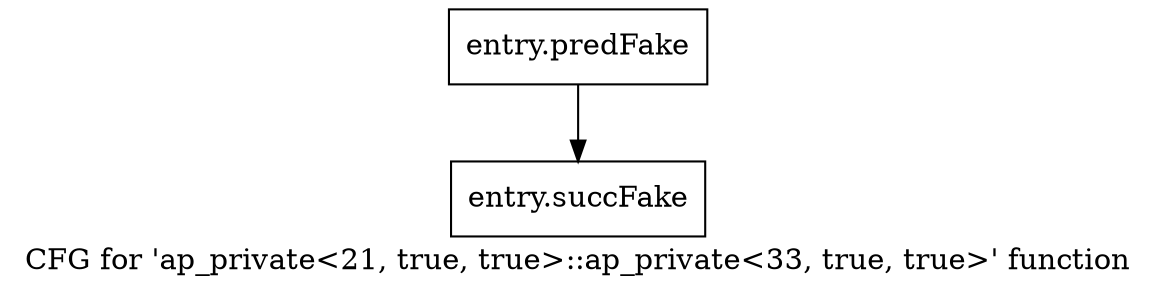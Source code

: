 digraph "CFG for 'ap_private\<21, true, true\>::ap_private\<33, true, true\>' function" {
	label="CFG for 'ap_private\<21, true, true\>::ap_private\<33, true, true\>' function";

	Node0x5a35740 [shape=record,filename="",linenumber="",label="{entry.predFake}"];
	Node0x5a35740 -> Node0x5a33be0[ callList="" memoryops="" filename="/home/omerfaruk/tools/Xilinx/Vitis_HLS/2023.2/include/etc/ap_private.h" execusionnum="3"];
	Node0x5a33be0 [shape=record,filename="/home/omerfaruk/tools/Xilinx/Vitis_HLS/2023.2/include/etc/ap_private.h",linenumber="1700",label="{entry.succFake}"];
}
